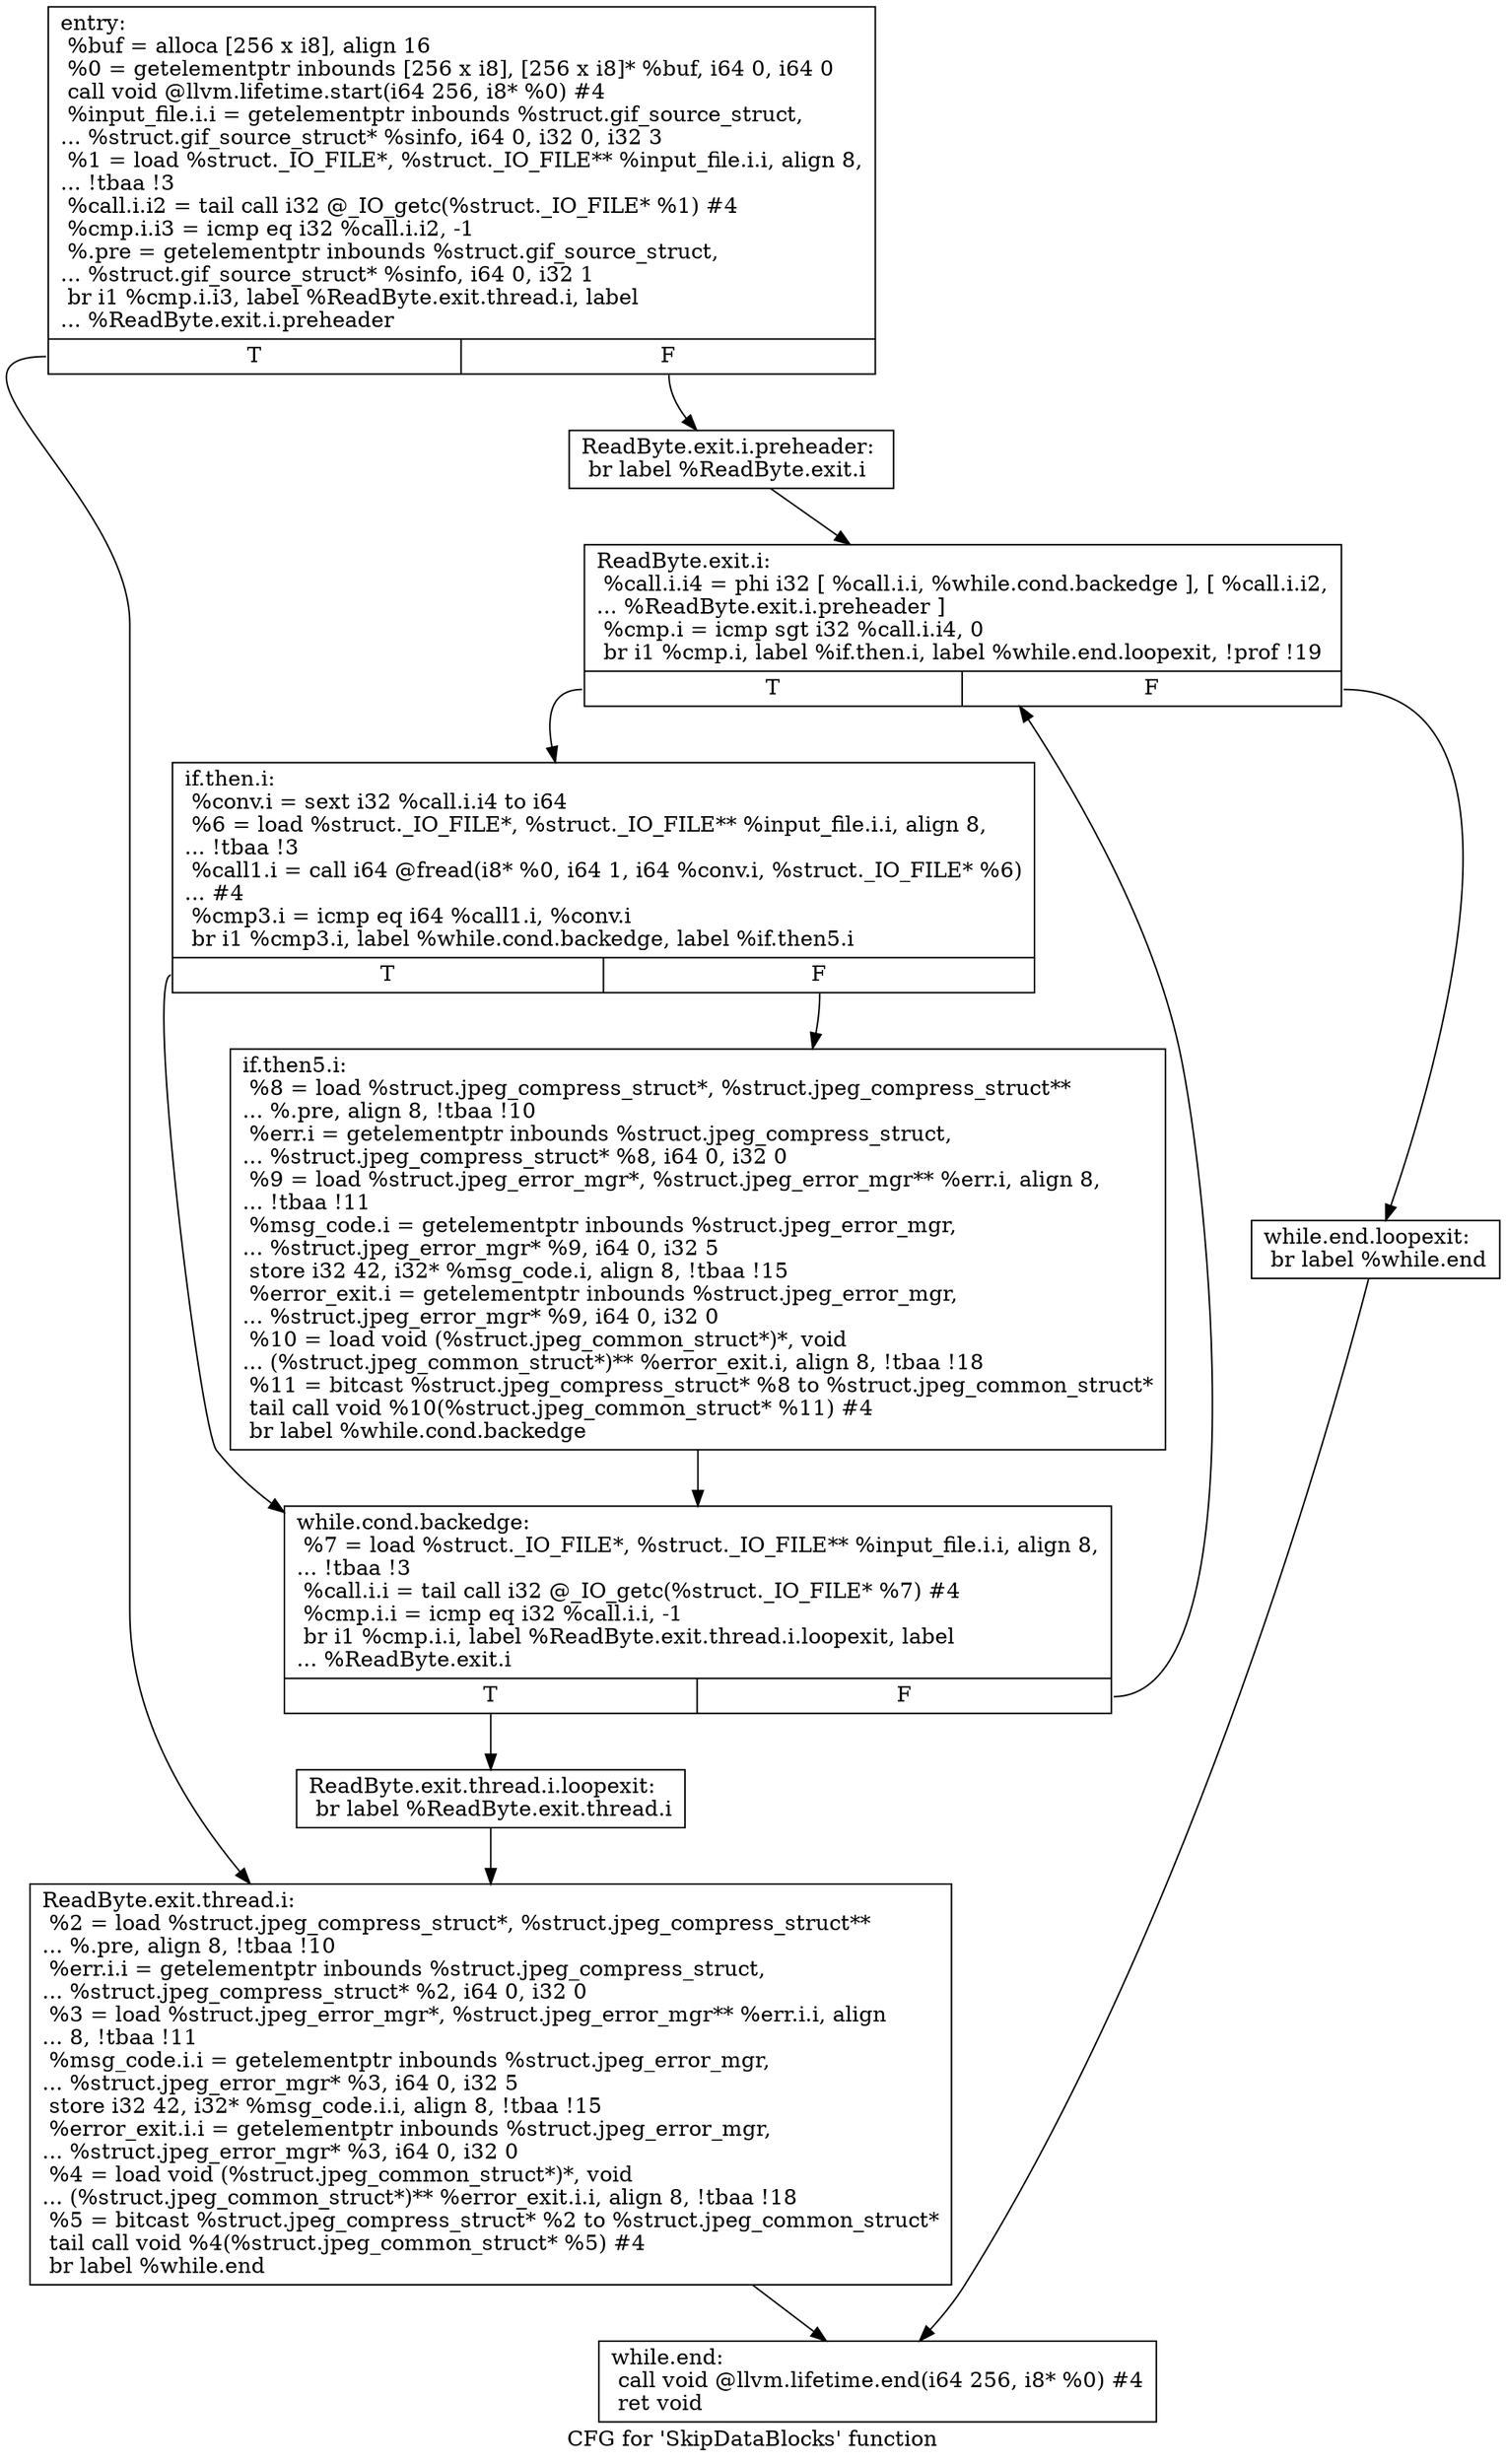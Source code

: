 digraph "CFG for 'SkipDataBlocks' function" {
	label="CFG for 'SkipDataBlocks' function";

	Node0x6a01bd0 [shape=record,label="{entry:\l  %buf = alloca [256 x i8], align 16\l  %0 = getelementptr inbounds [256 x i8], [256 x i8]* %buf, i64 0, i64 0\l  call void @llvm.lifetime.start(i64 256, i8* %0) #4\l  %input_file.i.i = getelementptr inbounds %struct.gif_source_struct,\l... %struct.gif_source_struct* %sinfo, i64 0, i32 0, i32 3\l  %1 = load %struct._IO_FILE*, %struct._IO_FILE** %input_file.i.i, align 8,\l... !tbaa !3\l  %call.i.i2 = tail call i32 @_IO_getc(%struct._IO_FILE* %1) #4\l  %cmp.i.i3 = icmp eq i32 %call.i.i2, -1\l  %.pre = getelementptr inbounds %struct.gif_source_struct,\l... %struct.gif_source_struct* %sinfo, i64 0, i32 1\l  br i1 %cmp.i.i3, label %ReadByte.exit.thread.i, label\l... %ReadByte.exit.i.preheader\l|{<s0>T|<s1>F}}"];
	Node0x6a01bd0:s0 -> Node0x6a021b0;
	Node0x6a01bd0:s1 -> Node0x6a02250;
	Node0x6a02250 [shape=record,label="{ReadByte.exit.i.preheader:                        \l  br label %ReadByte.exit.i\l}"];
	Node0x6a02250 -> Node0x6a023a0;
	Node0x6a02450 [shape=record,label="{ReadByte.exit.thread.i.loopexit:                  \l  br label %ReadByte.exit.thread.i\l}"];
	Node0x6a02450 -> Node0x6a021b0;
	Node0x6a021b0 [shape=record,label="{ReadByte.exit.thread.i:                           \l  %2 = load %struct.jpeg_compress_struct*, %struct.jpeg_compress_struct**\l... %.pre, align 8, !tbaa !10\l  %err.i.i = getelementptr inbounds %struct.jpeg_compress_struct,\l... %struct.jpeg_compress_struct* %2, i64 0, i32 0\l  %3 = load %struct.jpeg_error_mgr*, %struct.jpeg_error_mgr** %err.i.i, align\l... 8, !tbaa !11\l  %msg_code.i.i = getelementptr inbounds %struct.jpeg_error_mgr,\l... %struct.jpeg_error_mgr* %3, i64 0, i32 5\l  store i32 42, i32* %msg_code.i.i, align 8, !tbaa !15\l  %error_exit.i.i = getelementptr inbounds %struct.jpeg_error_mgr,\l... %struct.jpeg_error_mgr* %3, i64 0, i32 0\l  %4 = load void (%struct.jpeg_common_struct*)*, void\l... (%struct.jpeg_common_struct*)** %error_exit.i.i, align 8, !tbaa !18\l  %5 = bitcast %struct.jpeg_compress_struct* %2 to %struct.jpeg_common_struct*\l  tail call void %4(%struct.jpeg_common_struct* %5) #4\l  br label %while.end\l}"];
	Node0x6a021b0 -> Node0x6a03da0;
	Node0x6a023a0 [shape=record,label="{ReadByte.exit.i:                                  \l  %call.i.i4 = phi i32 [ %call.i.i, %while.cond.backedge ], [ %call.i.i2,\l... %ReadByte.exit.i.preheader ]\l  %cmp.i = icmp sgt i32 %call.i.i4, 0\l  br i1 %cmp.i, label %if.then.i, label %while.end.loopexit, !prof !19\l|{<s0>T|<s1>F}}"];
	Node0x6a023a0:s0 -> Node0x6a04150;
	Node0x6a023a0:s1 -> Node0x6a04260;
	Node0x6a04150 [shape=record,label="{if.then.i:                                        \l  %conv.i = sext i32 %call.i.i4 to i64\l  %6 = load %struct._IO_FILE*, %struct._IO_FILE** %input_file.i.i, align 8,\l... !tbaa !3\l  %call1.i = call i64 @fread(i8* %0, i64 1, i64 %conv.i, %struct._IO_FILE* %6)\l... #4\l  %cmp3.i = icmp eq i64 %call1.i, %conv.i\l  br i1 %cmp3.i, label %while.cond.backedge, label %if.then5.i\l|{<s0>T|<s1>F}}"];
	Node0x6a04150:s0 -> Node0x6a03f20;
	Node0x6a04150:s1 -> Node0x6a047a0;
	Node0x6a03f20 [shape=record,label="{while.cond.backedge:                              \l  %7 = load %struct._IO_FILE*, %struct._IO_FILE** %input_file.i.i, align 8,\l... !tbaa !3\l  %call.i.i = tail call i32 @_IO_getc(%struct._IO_FILE* %7) #4\l  %cmp.i.i = icmp eq i32 %call.i.i, -1\l  br i1 %cmp.i.i, label %ReadByte.exit.thread.i.loopexit, label\l... %ReadByte.exit.i\l|{<s0>T|<s1>F}}"];
	Node0x6a03f20:s0 -> Node0x6a02450;
	Node0x6a03f20:s1 -> Node0x6a023a0;
	Node0x6a047a0 [shape=record,label="{if.then5.i:                                       \l  %8 = load %struct.jpeg_compress_struct*, %struct.jpeg_compress_struct**\l... %.pre, align 8, !tbaa !10\l  %err.i = getelementptr inbounds %struct.jpeg_compress_struct,\l... %struct.jpeg_compress_struct* %8, i64 0, i32 0\l  %9 = load %struct.jpeg_error_mgr*, %struct.jpeg_error_mgr** %err.i, align 8,\l... !tbaa !11\l  %msg_code.i = getelementptr inbounds %struct.jpeg_error_mgr,\l... %struct.jpeg_error_mgr* %9, i64 0, i32 5\l  store i32 42, i32* %msg_code.i, align 8, !tbaa !15\l  %error_exit.i = getelementptr inbounds %struct.jpeg_error_mgr,\l... %struct.jpeg_error_mgr* %9, i64 0, i32 0\l  %10 = load void (%struct.jpeg_common_struct*)*, void\l... (%struct.jpeg_common_struct*)** %error_exit.i, align 8, !tbaa !18\l  %11 = bitcast %struct.jpeg_compress_struct* %8 to %struct.jpeg_common_struct*\l  tail call void %10(%struct.jpeg_common_struct* %11) #4\l  br label %while.cond.backedge\l}"];
	Node0x6a047a0 -> Node0x6a03f20;
	Node0x6a04260 [shape=record,label="{while.end.loopexit:                               \l  br label %while.end\l}"];
	Node0x6a04260 -> Node0x6a03da0;
	Node0x6a03da0 [shape=record,label="{while.end:                                        \l  call void @llvm.lifetime.end(i64 256, i8* %0) #4\l  ret void\l}"];
}
